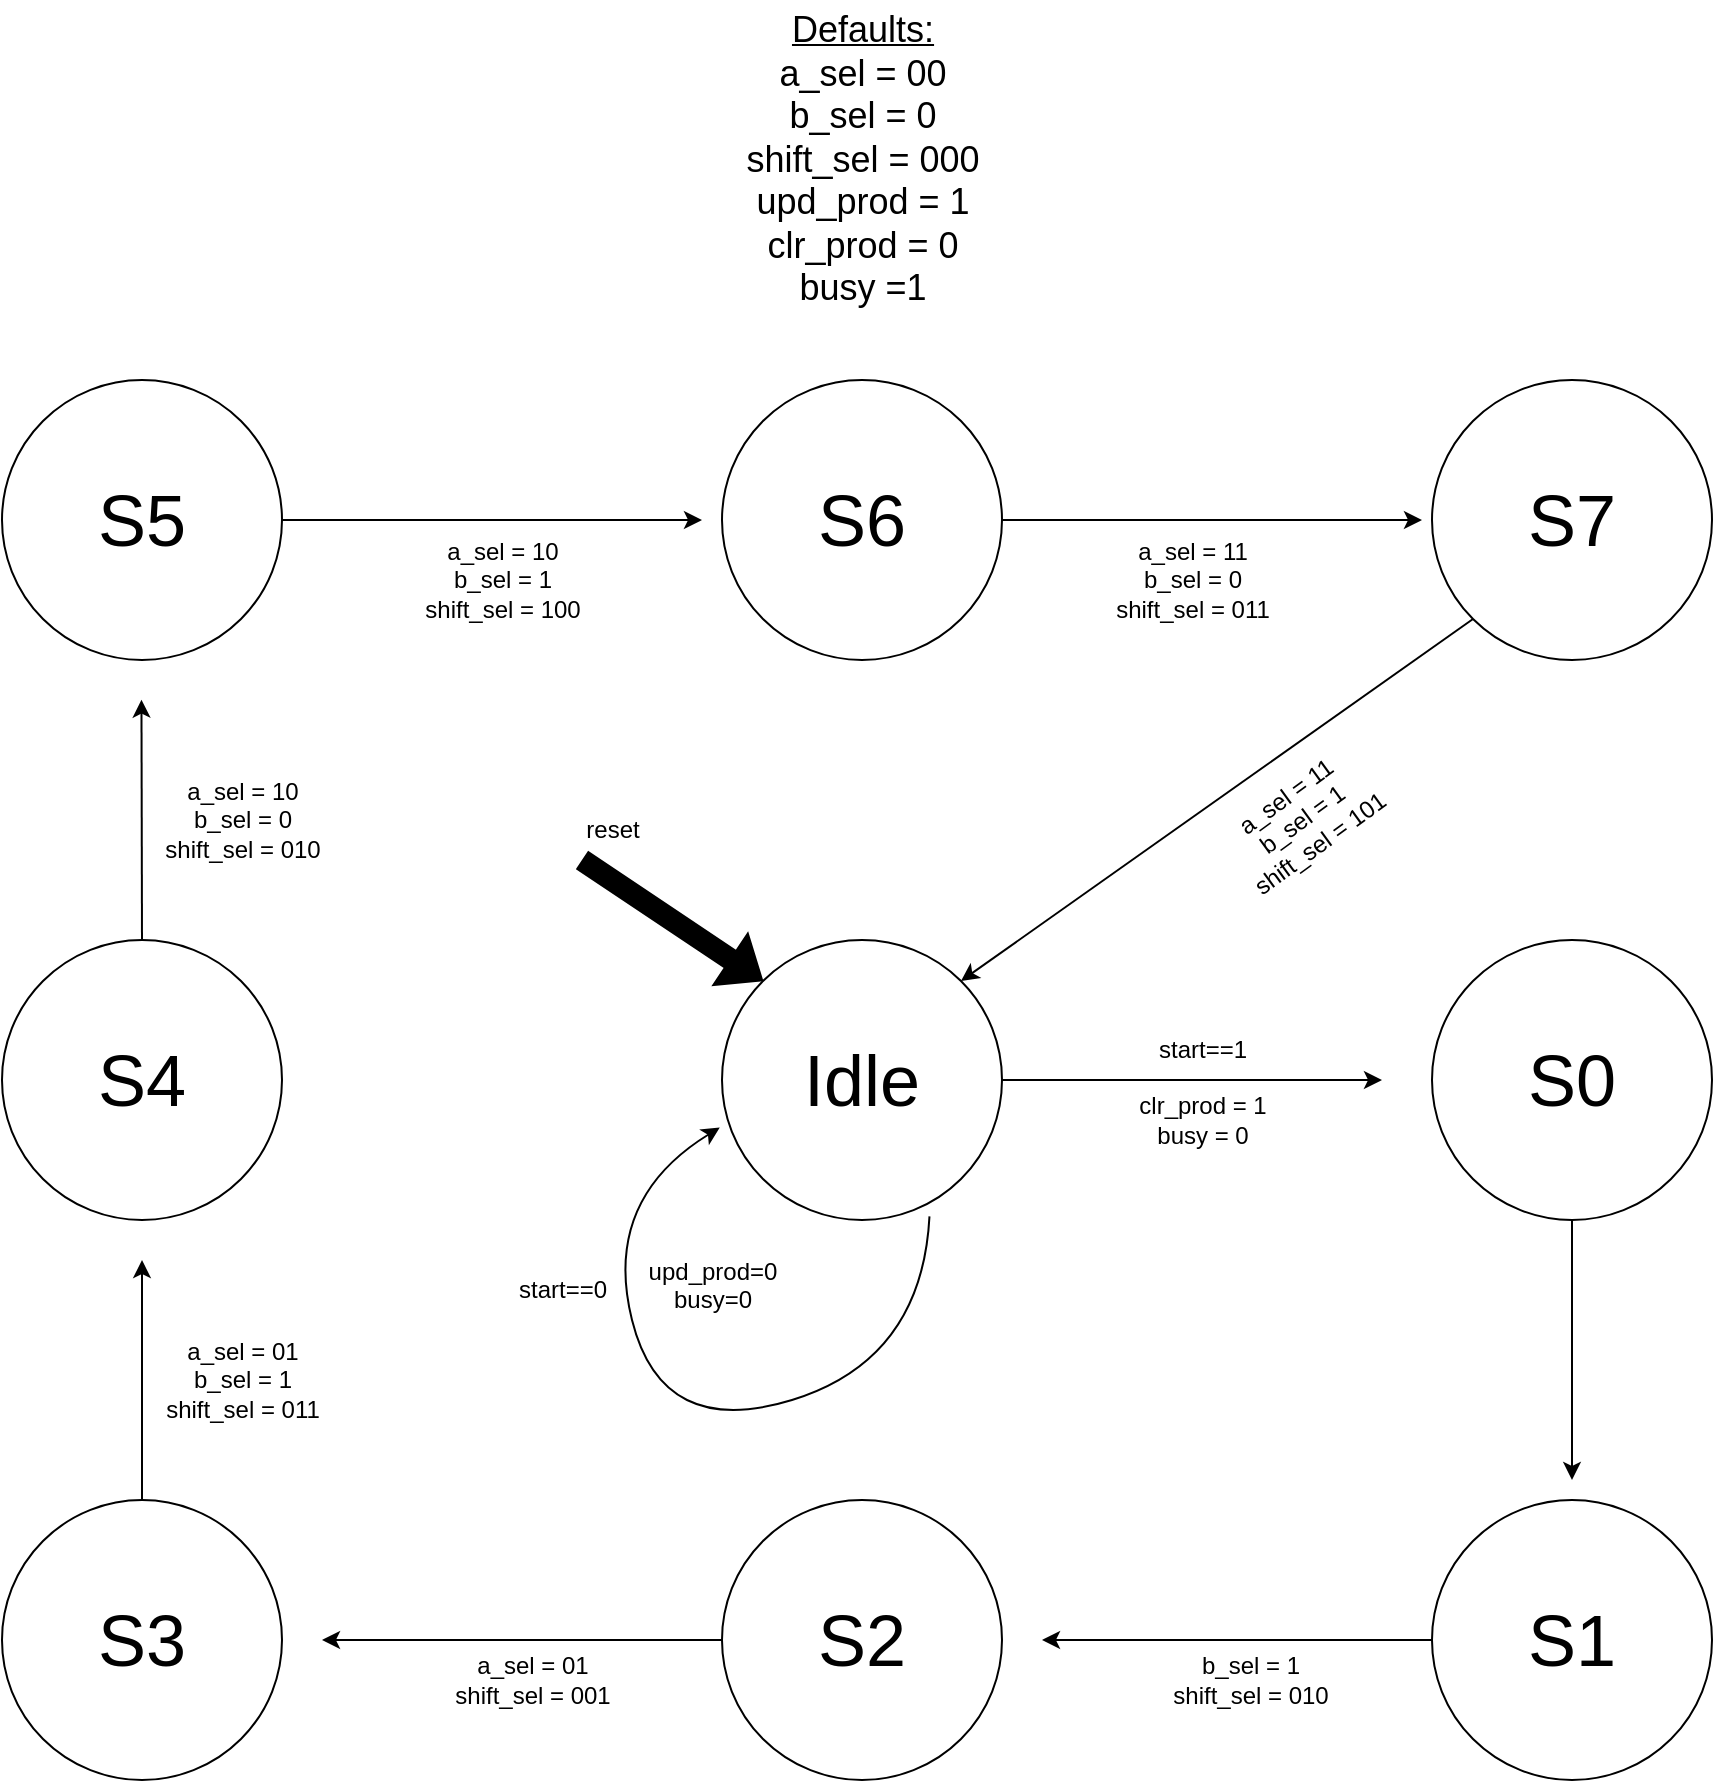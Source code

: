 <mxfile version="21.5.0" type="github" pages="2">
  <diagram name="Mul32x32" id="QRuHNjkxRnGpMCgw-yJH">
    <mxGraphModel dx="1958" dy="1715" grid="1" gridSize="10" guides="1" tooltips="1" connect="1" arrows="1" fold="1" page="1" pageScale="1" pageWidth="827" pageHeight="1169" math="0" shadow="0">
      <root>
        <mxCell id="0" />
        <mxCell id="1" parent="0" />
        <mxCell id="8Rcfs02TrADU7LgiyIq5-1" value="&lt;font style=&quot;font-size: 36px;&quot;&gt;Idle&lt;/font&gt;" style="ellipse;whiteSpace=wrap;html=1;aspect=fixed;" parent="1" vertex="1">
          <mxGeometry x="90" y="90" width="140" height="140" as="geometry" />
        </mxCell>
        <mxCell id="8Rcfs02TrADU7LgiyIq5-2" value="" style="endArrow=classic;html=1;rounded=0;exitX=1;exitY=0.5;exitDx=0;exitDy=0;fillColor=#d5e8d4;strokeColor=#000000;fontColor=#000000;" parent="1" source="8Rcfs02TrADU7LgiyIq5-1" edge="1">
          <mxGeometry width="50" height="50" relative="1" as="geometry">
            <mxPoint x="290" y="160" as="sourcePoint" />
            <mxPoint x="420" y="160" as="targetPoint" />
          </mxGeometry>
        </mxCell>
        <mxCell id="8Rcfs02TrADU7LgiyIq5-3" value="&lt;font style=&quot;font-size: 36px;&quot;&gt;S0&lt;/font&gt;" style="ellipse;whiteSpace=wrap;html=1;aspect=fixed;" parent="1" vertex="1">
          <mxGeometry x="445" y="90" width="140" height="140" as="geometry" />
        </mxCell>
        <mxCell id="8Rcfs02TrADU7LgiyIq5-4" value="&lt;font&gt;start==1&lt;/font&gt;" style="text;html=1;align=center;verticalAlign=middle;resizable=0;points=[];autosize=1;strokeColor=none;fillColor=none;fontColor=#000000;" parent="1" vertex="1">
          <mxGeometry x="295" y="130" width="70" height="30" as="geometry" />
        </mxCell>
        <mxCell id="8Rcfs02TrADU7LgiyIq5-7" value="&lt;font style=&quot;font-size: 36px;&quot;&gt;S1&lt;/font&gt;" style="ellipse;whiteSpace=wrap;html=1;aspect=fixed;" parent="1" vertex="1">
          <mxGeometry x="445" y="370" width="140" height="140" as="geometry" />
        </mxCell>
        <mxCell id="8Rcfs02TrADU7LgiyIq5-13" value="" style="endArrow=classic;html=1;rounded=0;exitX=0.5;exitY=1;exitDx=0;exitDy=0;" parent="1" source="8Rcfs02TrADU7LgiyIq5-3" edge="1">
          <mxGeometry width="50" height="50" relative="1" as="geometry">
            <mxPoint x="175" y="170" as="sourcePoint" />
            <mxPoint x="515" y="360" as="targetPoint" />
          </mxGeometry>
        </mxCell>
        <mxCell id="8Rcfs02TrADU7LgiyIq5-16" value="&lt;font style=&quot;font-size: 36px;&quot;&gt;S2&lt;/font&gt;" style="ellipse;whiteSpace=wrap;html=1;aspect=fixed;" parent="1" vertex="1">
          <mxGeometry x="90" y="370" width="140" height="140" as="geometry" />
        </mxCell>
        <mxCell id="8Rcfs02TrADU7LgiyIq5-17" value="" style="endArrow=classic;html=1;rounded=0;exitX=0;exitY=0.5;exitDx=0;exitDy=0;" parent="1" source="8Rcfs02TrADU7LgiyIq5-7" edge="1">
          <mxGeometry width="50" height="50" relative="1" as="geometry">
            <mxPoint x="270" y="440" as="sourcePoint" />
            <mxPoint x="250" y="440" as="targetPoint" />
          </mxGeometry>
        </mxCell>
        <mxCell id="8Rcfs02TrADU7LgiyIq5-21" value="&lt;font style=&quot;font-size: 36px;&quot;&gt;S4&lt;/font&gt;" style="ellipse;whiteSpace=wrap;html=1;aspect=fixed;" parent="1" vertex="1">
          <mxGeometry x="-270" y="90" width="140" height="140" as="geometry" />
        </mxCell>
        <mxCell id="8Rcfs02TrADU7LgiyIq5-22" value="&lt;font style=&quot;font-size: 36px;&quot;&gt;S3&lt;/font&gt;" style="ellipse;whiteSpace=wrap;html=1;aspect=fixed;" parent="1" vertex="1">
          <mxGeometry x="-270" y="370" width="140" height="140" as="geometry" />
        </mxCell>
        <mxCell id="8Rcfs02TrADU7LgiyIq5-23" value="" style="endArrow=classic;html=1;rounded=0;exitX=0;exitY=0.5;exitDx=0;exitDy=0;" parent="1" source="8Rcfs02TrADU7LgiyIq5-16" edge="1">
          <mxGeometry width="50" height="50" relative="1" as="geometry">
            <mxPoint x="-20" y="440" as="sourcePoint" />
            <mxPoint x="-110" y="440" as="targetPoint" />
          </mxGeometry>
        </mxCell>
        <mxCell id="8Rcfs02TrADU7LgiyIq5-26" value="" style="endArrow=classic;html=1;rounded=0;exitX=0.5;exitY=0;exitDx=0;exitDy=0;" parent="1" source="8Rcfs02TrADU7LgiyIq5-22" edge="1">
          <mxGeometry width="50" height="50" relative="1" as="geometry">
            <mxPoint x="-200" y="235" as="sourcePoint" />
            <mxPoint x="-200" y="250" as="targetPoint" />
          </mxGeometry>
        </mxCell>
        <mxCell id="8Rcfs02TrADU7LgiyIq5-29" value="&lt;font style=&quot;font-size: 36px;&quot;&gt;S6&lt;/font&gt;" style="ellipse;whiteSpace=wrap;html=1;aspect=fixed;" parent="1" vertex="1">
          <mxGeometry x="90" y="-190" width="140" height="140" as="geometry" />
        </mxCell>
        <mxCell id="8Rcfs02TrADU7LgiyIq5-30" value="&lt;font style=&quot;font-size: 36px;&quot;&gt;S7&lt;/font&gt;" style="ellipse;whiteSpace=wrap;html=1;aspect=fixed;" parent="1" vertex="1">
          <mxGeometry x="445" y="-190" width="140" height="140" as="geometry" />
        </mxCell>
        <mxCell id="8Rcfs02TrADU7LgiyIq5-31" value="&lt;font style=&quot;font-size: 36px;&quot;&gt;S5&lt;/font&gt;" style="ellipse;whiteSpace=wrap;html=1;aspect=fixed;" parent="1" vertex="1">
          <mxGeometry x="-270" y="-190" width="140" height="140" as="geometry" />
        </mxCell>
        <mxCell id="8Rcfs02TrADU7LgiyIq5-32" value="" style="endArrow=classic;html=1;rounded=0;exitX=0.5;exitY=0;exitDx=0;exitDy=0;entryX=-0.003;entryY=-0.002;entryDx=0;entryDy=0;entryPerimeter=0;" parent="1" source="8Rcfs02TrADU7LgiyIq5-21" edge="1">
          <mxGeometry width="50" height="50" relative="1" as="geometry">
            <mxPoint x="-200" y="80" as="sourcePoint" />
            <mxPoint x="-200.27" y="-30.18" as="targetPoint" />
          </mxGeometry>
        </mxCell>
        <mxCell id="8Rcfs02TrADU7LgiyIq5-36" value="" style="endArrow=classic;html=1;rounded=0;exitX=1;exitY=0.5;exitDx=0;exitDy=0;" parent="1" source="8Rcfs02TrADU7LgiyIq5-31" edge="1">
          <mxGeometry width="50" height="50" relative="1" as="geometry">
            <mxPoint x="80" y="-120" as="sourcePoint" />
            <mxPoint x="80" y="-120" as="targetPoint" />
          </mxGeometry>
        </mxCell>
        <mxCell id="8Rcfs02TrADU7LgiyIq5-39" value="" style="endArrow=classic;html=1;rounded=0;exitX=1;exitY=0.5;exitDx=0;exitDy=0;" parent="1" source="8Rcfs02TrADU7LgiyIq5-29" edge="1">
          <mxGeometry width="50" height="50" relative="1" as="geometry">
            <mxPoint x="270" y="-100" as="sourcePoint" />
            <mxPoint x="440" y="-120" as="targetPoint" />
          </mxGeometry>
        </mxCell>
        <mxCell id="M2b_wzENFVql52UbRtSp-1" value="&lt;span style=&quot;font-size: 18px;&quot;&gt;&lt;u&gt;Defaults:&lt;/u&gt;&lt;br&gt;a_sel = 00&lt;br&gt;b_sel = 0&lt;br&gt;shift_sel = 000&lt;br&gt;upd_prod = 1&lt;br&gt;clr_prod = 0&lt;br&gt;busy =1&lt;br&gt;&lt;/span&gt;" style="text;html=1;align=center;verticalAlign=middle;resizable=0;points=[];autosize=1;strokeColor=none;fillColor=none;" parent="1" vertex="1">
          <mxGeometry x="90" y="-380" width="140" height="160" as="geometry" />
        </mxCell>
        <mxCell id="M2b_wzENFVql52UbRtSp-2" value="b_sel = 1&lt;br&gt;shift_sel = 010" style="text;html=1;align=center;verticalAlign=middle;resizable=0;points=[];autosize=1;strokeColor=none;fillColor=none;" parent="1" vertex="1">
          <mxGeometry x="304" y="440" width="100" height="40" as="geometry" />
        </mxCell>
        <mxCell id="M2b_wzENFVql52UbRtSp-27" value="" style="edgeStyle=none;orthogonalLoop=1;jettySize=auto;html=1;entryX=-0.008;entryY=0.67;entryDx=0;entryDy=0;entryPerimeter=0;exitX=0.741;exitY=0.987;exitDx=0;exitDy=0;exitPerimeter=0;curved=1;fillColor=#fad7ac;strokeColor=#000000;" parent="1" source="8Rcfs02TrADU7LgiyIq5-1" target="8Rcfs02TrADU7LgiyIq5-1" edge="1">
          <mxGeometry width="100" relative="1" as="geometry">
            <mxPoint x="40" y="310" as="sourcePoint" />
            <mxPoint x="140" y="310" as="targetPoint" />
            <Array as="points">
              <mxPoint x="190" y="300" />
              <mxPoint x="60" y="340" />
              <mxPoint x="30" y="220" />
            </Array>
          </mxGeometry>
        </mxCell>
        <mxCell id="qxv2eQaVbyLp5j0oVwMi-1" value="clr_prod = 1&lt;br&gt;busy = 0" style="text;html=1;align=center;verticalAlign=middle;resizable=0;points=[];autosize=1;strokeColor=none;fillColor=none;" parent="1" vertex="1">
          <mxGeometry x="285" y="160" width="90" height="40" as="geometry" />
        </mxCell>
        <mxCell id="qxv2eQaVbyLp5j0oVwMi-4" value="a_sel = 01&lt;br&gt;shift_sel = 001" style="text;html=1;align=center;verticalAlign=middle;resizable=0;points=[];autosize=1;strokeColor=none;fillColor=none;" parent="1" vertex="1">
          <mxGeometry x="-55" y="440" width="100" height="40" as="geometry" />
        </mxCell>
        <mxCell id="MegI49L9dfREDaaGozWX-1" value="a_sel = 01&lt;br&gt;b_sel = 1&lt;br&gt;shift_sel = 011" style="text;html=1;align=center;verticalAlign=middle;resizable=0;points=[];autosize=1;strokeColor=none;fillColor=none;" parent="1" vertex="1">
          <mxGeometry x="-200" y="280" width="100" height="60" as="geometry" />
        </mxCell>
        <mxCell id="pvizKO0pyKkFbegpxgIJ-1" value="a_sel = 10&lt;br&gt;b_sel = 0&lt;br&gt;shift_sel = 010" style="text;html=1;align=center;verticalAlign=middle;resizable=0;points=[];autosize=1;strokeColor=none;fillColor=none;" parent="1" vertex="1">
          <mxGeometry x="-200" width="100" height="60" as="geometry" />
        </mxCell>
        <mxCell id="pvizKO0pyKkFbegpxgIJ-2" value="a_sel = 10&lt;br&gt;b_sel = 1&lt;br&gt;shift_sel = 100" style="text;html=1;align=center;verticalAlign=middle;resizable=0;points=[];autosize=1;strokeColor=none;fillColor=none;" parent="1" vertex="1">
          <mxGeometry x="-70" y="-120" width="100" height="60" as="geometry" />
        </mxCell>
        <mxCell id="pvizKO0pyKkFbegpxgIJ-3" value="a_sel = 11&lt;br&gt;b_sel = 0&lt;br&gt;shift_sel = 011" style="text;html=1;align=center;verticalAlign=middle;resizable=0;points=[];autosize=1;strokeColor=none;fillColor=none;" parent="1" vertex="1">
          <mxGeometry x="275" y="-120" width="100" height="60" as="geometry" />
        </mxCell>
        <mxCell id="pvizKO0pyKkFbegpxgIJ-4" value="a_sel = 11&lt;br&gt;b_sel = 1&lt;br&gt;shift_sel = 101" style="text;html=1;align=center;verticalAlign=middle;resizable=0;points=[];autosize=1;strokeColor=none;fillColor=none;rotation=-36;" parent="1" vertex="1">
          <mxGeometry x="330" width="100" height="60" as="geometry" />
        </mxCell>
        <mxCell id="pvizKO0pyKkFbegpxgIJ-5" value="&lt;font&gt;start==0&lt;/font&gt;" style="text;html=1;align=center;verticalAlign=middle;resizable=0;points=[];autosize=1;strokeColor=none;fillColor=none;fontColor=#000000;rotation=0;" parent="1" vertex="1">
          <mxGeometry x="-25" y="250" width="70" height="30" as="geometry" />
        </mxCell>
        <mxCell id="pvizKO0pyKkFbegpxgIJ-6" value="&lt;div&gt;upd_prod=0&lt;br&gt;&lt;/div&gt;&lt;div&gt;busy=0&lt;/div&gt;&lt;div&gt;&lt;br&gt;&lt;/div&gt;" style="text;html=1;align=center;verticalAlign=middle;resizable=0;points=[];autosize=1;strokeColor=none;fillColor=none;rotation=0;" parent="1" vertex="1">
          <mxGeometry x="40" y="240" width="90" height="60" as="geometry" />
        </mxCell>
        <mxCell id="pvizKO0pyKkFbegpxgIJ-8" value="" style="shape=flexArrow;endArrow=classic;html=1;rounded=0;entryX=0;entryY=0;entryDx=0;entryDy=0;fillColor=#000000;" parent="1" target="8Rcfs02TrADU7LgiyIq5-1" edge="1">
          <mxGeometry width="50" height="50" relative="1" as="geometry">
            <mxPoint x="20" y="50" as="sourcePoint" />
            <mxPoint x="80" y="50" as="targetPoint" />
          </mxGeometry>
        </mxCell>
        <mxCell id="pvizKO0pyKkFbegpxgIJ-9" value="reset" style="text;html=1;align=center;verticalAlign=middle;resizable=0;points=[];autosize=1;strokeColor=none;fillColor=none;" parent="1" vertex="1">
          <mxGeometry x="10" y="20" width="50" height="30" as="geometry" />
        </mxCell>
        <mxCell id="7WRSr0DyEqcxmjLaL4QP-1" value="" style="endArrow=classic;html=1;rounded=0;exitX=0;exitY=1;exitDx=0;exitDy=0;entryX=1;entryY=0;entryDx=0;entryDy=0;" edge="1" parent="1" source="8Rcfs02TrADU7LgiyIq5-30" target="8Rcfs02TrADU7LgiyIq5-1">
          <mxGeometry width="50" height="50" relative="1" as="geometry">
            <mxPoint x="290" y="50" as="sourcePoint" />
            <mxPoint x="340" as="targetPoint" />
          </mxGeometry>
        </mxCell>
      </root>
    </mxGraphModel>
  </diagram>
  <diagram id="xRHMBbyLrOiUbwhX3-N8" name="fast_mul">
    <mxGraphModel dx="2335" dy="1816" grid="1" gridSize="10" guides="1" tooltips="1" connect="1" arrows="1" fold="1" page="1" pageScale="1" pageWidth="850" pageHeight="1100" math="0" shadow="0">
      <root>
        <mxCell id="0" />
        <mxCell id="1" parent="0" />
        <mxCell id="2rH2YBOA3sjGDDKpHz9Y-1" value="&lt;font style=&quot;font-size: 36px;&quot;&gt;Idle&lt;/font&gt;" style="ellipse;whiteSpace=wrap;html=1;aspect=fixed;" parent="1" vertex="1">
          <mxGeometry x="90" y="90" width="140" height="140" as="geometry" />
        </mxCell>
        <mxCell id="2rH2YBOA3sjGDDKpHz9Y-2" value="" style="endArrow=classic;html=1;rounded=0;exitX=1;exitY=0.5;exitDx=0;exitDy=0;fillColor=#d5e8d4;strokeColor=#000000;fontColor=#000000;" parent="1" source="2rH2YBOA3sjGDDKpHz9Y-1" edge="1">
          <mxGeometry width="50" height="50" relative="1" as="geometry">
            <mxPoint x="290" y="160" as="sourcePoint" />
            <mxPoint x="420" y="160" as="targetPoint" />
          </mxGeometry>
        </mxCell>
        <mxCell id="2rH2YBOA3sjGDDKpHz9Y-3" value="&lt;font style=&quot;font-size: 36px;&quot;&gt;S0&lt;/font&gt;" style="ellipse;whiteSpace=wrap;html=1;aspect=fixed;" parent="1" vertex="1">
          <mxGeometry x="445" y="90" width="140" height="140" as="geometry" />
        </mxCell>
        <mxCell id="2rH2YBOA3sjGDDKpHz9Y-4" value="&lt;font&gt;start==1&lt;/font&gt;" style="text;html=1;align=center;verticalAlign=middle;resizable=0;points=[];autosize=1;strokeColor=none;fillColor=none;fontColor=#000000;" parent="1" vertex="1">
          <mxGeometry x="295" y="130" width="70" height="30" as="geometry" />
        </mxCell>
        <mxCell id="2rH2YBOA3sjGDDKpHz9Y-5" value="&lt;font style=&quot;font-size: 36px;&quot;&gt;S1&lt;/font&gt;" style="ellipse;whiteSpace=wrap;html=1;aspect=fixed;" parent="1" vertex="1">
          <mxGeometry x="445" y="370" width="140" height="140" as="geometry" />
        </mxCell>
        <mxCell id="2rH2YBOA3sjGDDKpHz9Y-6" value="" style="endArrow=classic;html=1;rounded=0;exitX=0.5;exitY=1;exitDx=0;exitDy=0;" parent="1" source="2rH2YBOA3sjGDDKpHz9Y-3" edge="1">
          <mxGeometry width="50" height="50" relative="1" as="geometry">
            <mxPoint x="175" y="170" as="sourcePoint" />
            <mxPoint x="515" y="360" as="targetPoint" />
          </mxGeometry>
        </mxCell>
        <mxCell id="2rH2YBOA3sjGDDKpHz9Y-7" value="&lt;font style=&quot;font-size: 36px;&quot;&gt;S2&lt;/font&gt;" style="ellipse;whiteSpace=wrap;html=1;aspect=fixed;" parent="1" vertex="1">
          <mxGeometry x="90" y="370" width="140" height="140" as="geometry" />
        </mxCell>
        <mxCell id="2rH2YBOA3sjGDDKpHz9Y-8" value="" style="endArrow=classic;html=1;rounded=0;exitX=0;exitY=0.5;exitDx=0;exitDy=0;" parent="1" source="2rH2YBOA3sjGDDKpHz9Y-5" edge="1">
          <mxGeometry width="50" height="50" relative="1" as="geometry">
            <mxPoint x="270" y="440" as="sourcePoint" />
            <mxPoint x="250" y="440" as="targetPoint" />
          </mxGeometry>
        </mxCell>
        <mxCell id="2rH2YBOA3sjGDDKpHz9Y-9" value="&lt;font style=&quot;font-size: 36px;&quot;&gt;S4&lt;/font&gt;" style="ellipse;whiteSpace=wrap;html=1;aspect=fixed;" parent="1" vertex="1">
          <mxGeometry x="-270" y="90" width="140" height="140" as="geometry" />
        </mxCell>
        <mxCell id="2rH2YBOA3sjGDDKpHz9Y-10" value="&lt;font style=&quot;font-size: 36px;&quot;&gt;S3&lt;/font&gt;" style="ellipse;whiteSpace=wrap;html=1;aspect=fixed;" parent="1" vertex="1">
          <mxGeometry x="-270" y="370" width="140" height="140" as="geometry" />
        </mxCell>
        <mxCell id="2rH2YBOA3sjGDDKpHz9Y-11" value="" style="endArrow=classic;html=1;rounded=0;exitX=0;exitY=0.5;exitDx=0;exitDy=0;" parent="1" source="2rH2YBOA3sjGDDKpHz9Y-7" edge="1">
          <mxGeometry width="50" height="50" relative="1" as="geometry">
            <mxPoint x="-20" y="440" as="sourcePoint" />
            <mxPoint x="-110" y="440" as="targetPoint" />
          </mxGeometry>
        </mxCell>
        <mxCell id="2rH2YBOA3sjGDDKpHz9Y-12" value="" style="endArrow=classic;html=1;rounded=0;exitX=0.5;exitY=0;exitDx=0;exitDy=0;" parent="1" source="2rH2YBOA3sjGDDKpHz9Y-10" edge="1">
          <mxGeometry width="50" height="50" relative="1" as="geometry">
            <mxPoint x="-200" y="235" as="sourcePoint" />
            <mxPoint x="-200" y="250" as="targetPoint" />
          </mxGeometry>
        </mxCell>
        <mxCell id="2rH2YBOA3sjGDDKpHz9Y-13" value="&lt;font style=&quot;font-size: 36px;&quot;&gt;S6&lt;/font&gt;" style="ellipse;whiteSpace=wrap;html=1;aspect=fixed;" parent="1" vertex="1">
          <mxGeometry x="90" y="-190" width="140" height="140" as="geometry" />
        </mxCell>
        <mxCell id="2rH2YBOA3sjGDDKpHz9Y-14" value="&lt;font style=&quot;font-size: 36px;&quot;&gt;S7&lt;/font&gt;" style="ellipse;whiteSpace=wrap;html=1;aspect=fixed;" parent="1" vertex="1">
          <mxGeometry x="445" y="-190" width="140" height="140" as="geometry" />
        </mxCell>
        <mxCell id="2rH2YBOA3sjGDDKpHz9Y-15" value="&lt;font style=&quot;font-size: 36px;&quot;&gt;S5&lt;/font&gt;" style="ellipse;whiteSpace=wrap;html=1;aspect=fixed;" parent="1" vertex="1">
          <mxGeometry x="-270" y="-190" width="140" height="140" as="geometry" />
        </mxCell>
        <mxCell id="2rH2YBOA3sjGDDKpHz9Y-16" value="" style="endArrow=classic;html=1;rounded=0;exitX=0.5;exitY=0;exitDx=0;exitDy=0;entryX=-0.003;entryY=-0.002;entryDx=0;entryDy=0;entryPerimeter=0;" parent="1" source="2rH2YBOA3sjGDDKpHz9Y-9" edge="1">
          <mxGeometry width="50" height="50" relative="1" as="geometry">
            <mxPoint x="-200" y="80" as="sourcePoint" />
            <mxPoint x="-200.27" y="-30.18" as="targetPoint" />
          </mxGeometry>
        </mxCell>
        <mxCell id="2rH2YBOA3sjGDDKpHz9Y-17" value="" style="endArrow=classic;html=1;rounded=0;exitX=1;exitY=0.5;exitDx=0;exitDy=0;" parent="1" source="2rH2YBOA3sjGDDKpHz9Y-15" edge="1">
          <mxGeometry width="50" height="50" relative="1" as="geometry">
            <mxPoint x="80" y="-120" as="sourcePoint" />
            <mxPoint x="80" y="-120" as="targetPoint" />
          </mxGeometry>
        </mxCell>
        <mxCell id="2rH2YBOA3sjGDDKpHz9Y-18" value="" style="endArrow=classic;html=1;rounded=0;exitX=1;exitY=0.5;exitDx=0;exitDy=0;" parent="1" source="2rH2YBOA3sjGDDKpHz9Y-13" edge="1">
          <mxGeometry width="50" height="50" relative="1" as="geometry">
            <mxPoint x="270" y="-100" as="sourcePoint" />
            <mxPoint x="440" y="-120" as="targetPoint" />
          </mxGeometry>
        </mxCell>
        <mxCell id="2rH2YBOA3sjGDDKpHz9Y-19" value="&lt;span style=&quot;font-size: 18px;&quot;&gt;&lt;u&gt;Defaults:&lt;/u&gt;&lt;br&gt;a_sel = 00&lt;br&gt;b_sel = 0&lt;br&gt;shift_sel = 000&lt;br&gt;upd_prod = 1&lt;br&gt;clr_prod = 0&lt;br&gt;busy =1&lt;br&gt;&lt;/span&gt;" style="text;html=1;align=center;verticalAlign=middle;resizable=0;points=[];autosize=1;strokeColor=none;fillColor=none;" parent="1" vertex="1">
          <mxGeometry x="90" y="-380" width="140" height="160" as="geometry" />
        </mxCell>
        <mxCell id="2rH2YBOA3sjGDDKpHz9Y-20" value="b_sel = 1&lt;br&gt;shift_sel = 010" style="text;html=1;align=center;verticalAlign=middle;resizable=0;points=[];autosize=1;strokeColor=none;fillColor=none;" parent="1" vertex="1">
          <mxGeometry x="304" y="440" width="100" height="40" as="geometry" />
        </mxCell>
        <mxCell id="2rH2YBOA3sjGDDKpHz9Y-22" value="" style="edgeStyle=none;orthogonalLoop=1;jettySize=auto;html=1;entryX=0.5;entryY=1;entryDx=0;entryDy=0;exitX=1;exitY=0.5;exitDx=0;exitDy=0;curved=1;fillColor=#fad7ac;strokeColor=#000000;" parent="1" source="2rH2YBOA3sjGDDKpHz9Y-1" target="2rH2YBOA3sjGDDKpHz9Y-1" edge="1">
          <mxGeometry width="100" relative="1" as="geometry">
            <mxPoint x="40" y="310" as="sourcePoint" />
            <mxPoint x="140" y="310" as="targetPoint" />
            <Array as="points">
              <mxPoint x="380" y="270" />
              <mxPoint x="230" y="360" />
              <mxPoint x="140" y="310" />
            </Array>
          </mxGeometry>
        </mxCell>
        <mxCell id="2rH2YBOA3sjGDDKpHz9Y-23" value="clr_prod = 1&lt;br&gt;busy = 0" style="text;html=1;align=center;verticalAlign=middle;resizable=0;points=[];autosize=1;strokeColor=none;fillColor=none;" parent="1" vertex="1">
          <mxGeometry x="285" y="160" width="90" height="40" as="geometry" />
        </mxCell>
        <mxCell id="2rH2YBOA3sjGDDKpHz9Y-24" value="a_sel = 01&lt;br&gt;shift_sel = 001" style="text;html=1;align=center;verticalAlign=middle;resizable=0;points=[];autosize=1;strokeColor=none;fillColor=none;" parent="1" vertex="1">
          <mxGeometry x="-55" y="440" width="100" height="40" as="geometry" />
        </mxCell>
        <mxCell id="2rH2YBOA3sjGDDKpHz9Y-25" value="a_sel = 01&lt;br&gt;b_sel = 1&lt;br&gt;shift_sel = 011" style="text;html=1;align=center;verticalAlign=middle;resizable=0;points=[];autosize=1;strokeColor=none;fillColor=none;" parent="1" vertex="1">
          <mxGeometry x="-200" y="305" width="100" height="60" as="geometry" />
        </mxCell>
        <mxCell id="2rH2YBOA3sjGDDKpHz9Y-26" value="a_sel = 10&lt;br&gt;b_sel = 0&lt;br&gt;shift_sel = 010" style="text;html=1;align=center;verticalAlign=middle;resizable=0;points=[];autosize=1;strokeColor=none;fillColor=none;" parent="1" vertex="1">
          <mxGeometry x="-200" width="100" height="60" as="geometry" />
        </mxCell>
        <mxCell id="2rH2YBOA3sjGDDKpHz9Y-27" value="a_sel = 10&lt;br&gt;b_sel = 1&lt;br&gt;shift_sel = 100" style="text;html=1;align=center;verticalAlign=middle;resizable=0;points=[];autosize=1;strokeColor=none;fillColor=none;" parent="1" vertex="1">
          <mxGeometry x="-76" y="-181" width="100" height="60" as="geometry" />
        </mxCell>
        <mxCell id="2rH2YBOA3sjGDDKpHz9Y-28" value="a_sel = 11&lt;br&gt;b_sel = 0&lt;br&gt;shift_sel = 011" style="text;html=1;align=center;verticalAlign=middle;resizable=0;points=[];autosize=1;strokeColor=none;fillColor=none;" parent="1" vertex="1">
          <mxGeometry x="275" y="-120" width="100" height="60" as="geometry" />
        </mxCell>
        <mxCell id="2rH2YBOA3sjGDDKpHz9Y-30" value="&lt;font&gt;start==0&lt;/font&gt;" style="text;html=1;align=center;verticalAlign=middle;resizable=0;points=[];autosize=1;strokeColor=none;fillColor=none;fontColor=#000000;rotation=0;" parent="1" vertex="1">
          <mxGeometry x="230" y="300" width="70" height="30" as="geometry" />
        </mxCell>
        <mxCell id="2rH2YBOA3sjGDDKpHz9Y-31" value="&lt;div&gt;upd_prod=0&lt;br&gt;&lt;/div&gt;&lt;div&gt;busy=0&lt;/div&gt;&lt;div&gt;&lt;br&gt;&lt;/div&gt;" style="text;html=1;align=center;verticalAlign=middle;resizable=0;points=[];autosize=1;strokeColor=none;fillColor=none;rotation=0;" parent="1" vertex="1">
          <mxGeometry x="240" y="330" width="90" height="60" as="geometry" />
        </mxCell>
        <mxCell id="2rH2YBOA3sjGDDKpHz9Y-32" value="" style="shape=flexArrow;endArrow=classic;html=1;rounded=0;entryX=0;entryY=0.5;entryDx=0;entryDy=0;fillColor=#000000;" parent="1" target="2rH2YBOA3sjGDDKpHz9Y-1" edge="1">
          <mxGeometry width="50" height="50" relative="1" as="geometry">
            <mxPoint x="-70" y="160" as="sourcePoint" />
            <mxPoint x="80" y="50" as="targetPoint" />
          </mxGeometry>
        </mxCell>
        <mxCell id="2rH2YBOA3sjGDDKpHz9Y-33" value="&lt;b&gt;&lt;font style=&quot;font-size: 14px;&quot;&gt;reset&lt;/font&gt;&lt;/b&gt;" style="text;html=1;align=center;verticalAlign=middle;resizable=0;points=[];autosize=1;strokeColor=none;fillColor=none;" parent="1" vertex="1">
          <mxGeometry x="-80" y="128" width="60" height="30" as="geometry" />
        </mxCell>
        <mxCell id="as4i-9LQaRvhitIyfpV--2" value="" style="endArrow=classic;html=1;rounded=0;exitX=0.5;exitY=1;exitDx=0;exitDy=0;entryX=0.5;entryY=1;entryDx=0;entryDy=0;" parent="1" edge="1">
          <mxGeometry width="50" height="50" relative="1" as="geometry">
            <mxPoint x="515" y="510" as="sourcePoint" />
            <mxPoint x="-200" y="510" as="targetPoint" />
            <Array as="points">
              <mxPoint x="515" y="540" />
              <mxPoint x="-200" y="540" />
            </Array>
          </mxGeometry>
        </mxCell>
        <mxCell id="Y3GAccFSMQnBVlvbdplY-1" value="" style="endArrow=classic;html=1;rounded=0;exitX=0;exitY=0.5;exitDx=0;exitDy=0;entryX=0;entryY=0.5;entryDx=0;entryDy=0;" parent="1" edge="1">
          <mxGeometry width="50" height="50" relative="1" as="geometry">
            <mxPoint x="-270" y="440" as="sourcePoint" />
            <mxPoint x="-270" y="-120" as="targetPoint" />
            <Array as="points">
              <mxPoint x="-310" y="440" />
              <mxPoint x="-310" y="-120" />
            </Array>
          </mxGeometry>
        </mxCell>
        <mxCell id="WSnTwp2I9P65GU7vp19S-1" value="b_msw_is_zero==0" style="text;html=1;align=center;verticalAlign=middle;resizable=0;points=[];autosize=1;strokeColor=none;fillColor=none;" parent="1" vertex="1">
          <mxGeometry x="289" y="410" width="130" height="30" as="geometry" />
        </mxCell>
        <mxCell id="WSnTwp2I9P65GU7vp19S-2" value="a_sel = 01&lt;br&gt;shift_sel = 001" style="text;html=1;align=center;verticalAlign=middle;resizable=0;points=[];autosize=1;strokeColor=none;fillColor=none;" parent="1" vertex="1">
          <mxGeometry x="215" y="540" width="100" height="40" as="geometry" />
        </mxCell>
        <mxCell id="WSnTwp2I9P65GU7vp19S-3" value="b_msw_is_zero==1" style="text;html=1;align=center;verticalAlign=middle;resizable=0;points=[];autosize=1;strokeColor=none;fillColor=none;" parent="1" vertex="1">
          <mxGeometry x="200" y="510" width="130" height="30" as="geometry" />
        </mxCell>
        <mxCell id="Z-HPS9DcqNNTIX2Dgjy1-1" value="&lt;div&gt;b_msw_is_zero==0&lt;/div&gt;" style="text;html=1;align=center;verticalAlign=middle;resizable=0;points=[];autosize=1;strokeColor=none;fillColor=none;" parent="1" vertex="1">
          <mxGeometry x="-200" y="289" width="130" height="30" as="geometry" />
        </mxCell>
        <mxCell id="Z-HPS9DcqNNTIX2Dgjy1-2" value="a_sel = 10&lt;br&gt;b_sel = 0&lt;br&gt;shift_sel = 010" style="text;html=1;align=center;verticalAlign=middle;resizable=0;points=[];autosize=1;strokeColor=none;fillColor=none;" parent="1" vertex="1">
          <mxGeometry x="-410" y="300" width="100" height="60" as="geometry" />
        </mxCell>
        <mxCell id="Z-HPS9DcqNNTIX2Dgjy1-3" value="&lt;div&gt;b_msw_is_zero==1&lt;/div&gt;&lt;div&gt;a_msb_is_zero==0&lt;/div&gt;" style="text;html=1;align=center;verticalAlign=middle;resizable=0;points=[];autosize=1;strokeColor=none;fillColor=none;" parent="1" vertex="1">
          <mxGeometry x="-440" y="270" width="130" height="40" as="geometry" />
        </mxCell>
        <mxCell id="C1ihTF-dT5v39cvN-vvW-1" value="" style="endArrow=classic;html=1;rounded=0;exitX=0.929;exitY=0.214;exitDx=0;exitDy=0;exitPerimeter=0;" parent="1" edge="1">
          <mxGeometry width="50" height="50" relative="1" as="geometry">
            <mxPoint x="-140" y="400" as="sourcePoint" />
            <mxPoint x="120" y="220" as="targetPoint" />
          </mxGeometry>
        </mxCell>
        <mxCell id="C1ihTF-dT5v39cvN-vvW-3" value="&lt;div&gt;b_msw_is_zero==1&lt;/div&gt;&lt;div&gt;a_msb_is_zero==1&lt;/div&gt;" style="text;html=1;align=center;verticalAlign=middle;resizable=0;points=[];autosize=1;strokeColor=none;fillColor=none;" parent="1" vertex="1">
          <mxGeometry x="-60" y="231" width="130" height="40" as="geometry" />
        </mxCell>
        <mxCell id="C1ihTF-dT5v39cvN-vvW-4" value="a_sel = 10&lt;br&gt;b_sel = 0&lt;br&gt;shift_sel = 010" style="text;html=1;align=center;verticalAlign=middle;resizable=0;points=[];autosize=1;strokeColor=none;fillColor=none;" parent="1" vertex="1">
          <mxGeometry x="-10" y="285" width="100" height="60" as="geometry" />
        </mxCell>
        <mxCell id="GAOmzef8yjKpNdII8w8E-2" value="" style="endArrow=classic;html=1;rounded=0;exitX=1;exitY=1;exitDx=0;exitDy=0;entryX=0;entryY=0;entryDx=0;entryDy=0;" parent="1" source="2rH2YBOA3sjGDDKpHz9Y-15" target="2rH2YBOA3sjGDDKpHz9Y-1" edge="1">
          <mxGeometry width="50" height="50" relative="1" as="geometry">
            <mxPoint x="-134" y="-98" as="sourcePoint" />
            <mxPoint x="140" y="87" as="targetPoint" />
            <Array as="points">
              <mxPoint x="-30" y="-70" />
              <mxPoint x="-30" y="40" />
              <mxPoint x="110" y="40" />
            </Array>
          </mxGeometry>
        </mxCell>
        <mxCell id="GAOmzef8yjKpNdII8w8E-4" value="a_sel = 10&lt;br&gt;b_sel = 1&lt;br&gt;shift_sel = 100" style="text;html=1;align=center;verticalAlign=middle;resizable=0;points=[];autosize=1;strokeColor=none;fillColor=none;" parent="1" vertex="1">
          <mxGeometry x="-10" y="30" width="100" height="60" as="geometry" />
        </mxCell>
        <mxCell id="GAOmzef8yjKpNdII8w8E-5" value="a_sel = 11&lt;br&gt;b_sel = 0&lt;br&gt;shift_sel = 011" style="text;html=1;align=center;verticalAlign=middle;resizable=0;points=[];autosize=1;strokeColor=none;fillColor=none;" parent="1" vertex="1">
          <mxGeometry x="-130" y="-80" width="100" height="60" as="geometry" />
        </mxCell>
        <mxCell id="GAOmzef8yjKpNdII8w8E-6" value="&lt;div&gt;b_msw_is_zero==1&lt;/div&gt;" style="text;html=1;align=center;verticalAlign=middle;resizable=0;points=[];autosize=1;strokeColor=none;fillColor=none;" parent="1" vertex="1">
          <mxGeometry x="-140" y="-105" width="130" height="30" as="geometry" />
        </mxCell>
        <mxCell id="R13PqGzj_EXUQI4PG2Hd-1" value="&lt;div&gt;b_msw_is_zero==0&lt;/div&gt;&lt;div&gt;a_msb_is_zero==1&lt;/div&gt;" style="text;html=1;align=center;verticalAlign=middle;resizable=0;points=[];autosize=1;strokeColor=none;fillColor=none;" parent="1" vertex="1">
          <mxGeometry x="-30" width="130" height="40" as="geometry" />
        </mxCell>
        <mxCell id="dRQko60HplSQ8L1_vybF-1" value="&lt;div&gt;b_msw_is_zero==0&lt;/div&gt;&lt;div&gt;a_msb_is_zero==0&lt;/div&gt;" style="text;html=1;align=center;verticalAlign=middle;resizable=0;points=[];autosize=1;strokeColor=none;fillColor=none;" parent="1" vertex="1">
          <mxGeometry x="-85" y="-210" width="130" height="40" as="geometry" />
        </mxCell>
        <mxCell id="dU9lqy6XF_ZgrktRmU6N-1" value="a_sel = 11&lt;br&gt;b_sel = 1&lt;br&gt;shift_sel = 101" style="text;html=1;align=center;verticalAlign=middle;resizable=0;points=[];autosize=1;strokeColor=none;fillColor=none;rotation=-36;" vertex="1" parent="1">
          <mxGeometry x="330" width="100" height="60" as="geometry" />
        </mxCell>
        <mxCell id="dU9lqy6XF_ZgrktRmU6N-2" value="" style="endArrow=classic;html=1;rounded=0;exitX=0;exitY=1;exitDx=0;exitDy=0;entryX=1;entryY=0;entryDx=0;entryDy=0;" edge="1" parent="1">
          <mxGeometry width="50" height="50" relative="1" as="geometry">
            <mxPoint x="466" y="-71" as="sourcePoint" />
            <mxPoint x="209" y="111" as="targetPoint" />
          </mxGeometry>
        </mxCell>
      </root>
    </mxGraphModel>
  </diagram>
</mxfile>
